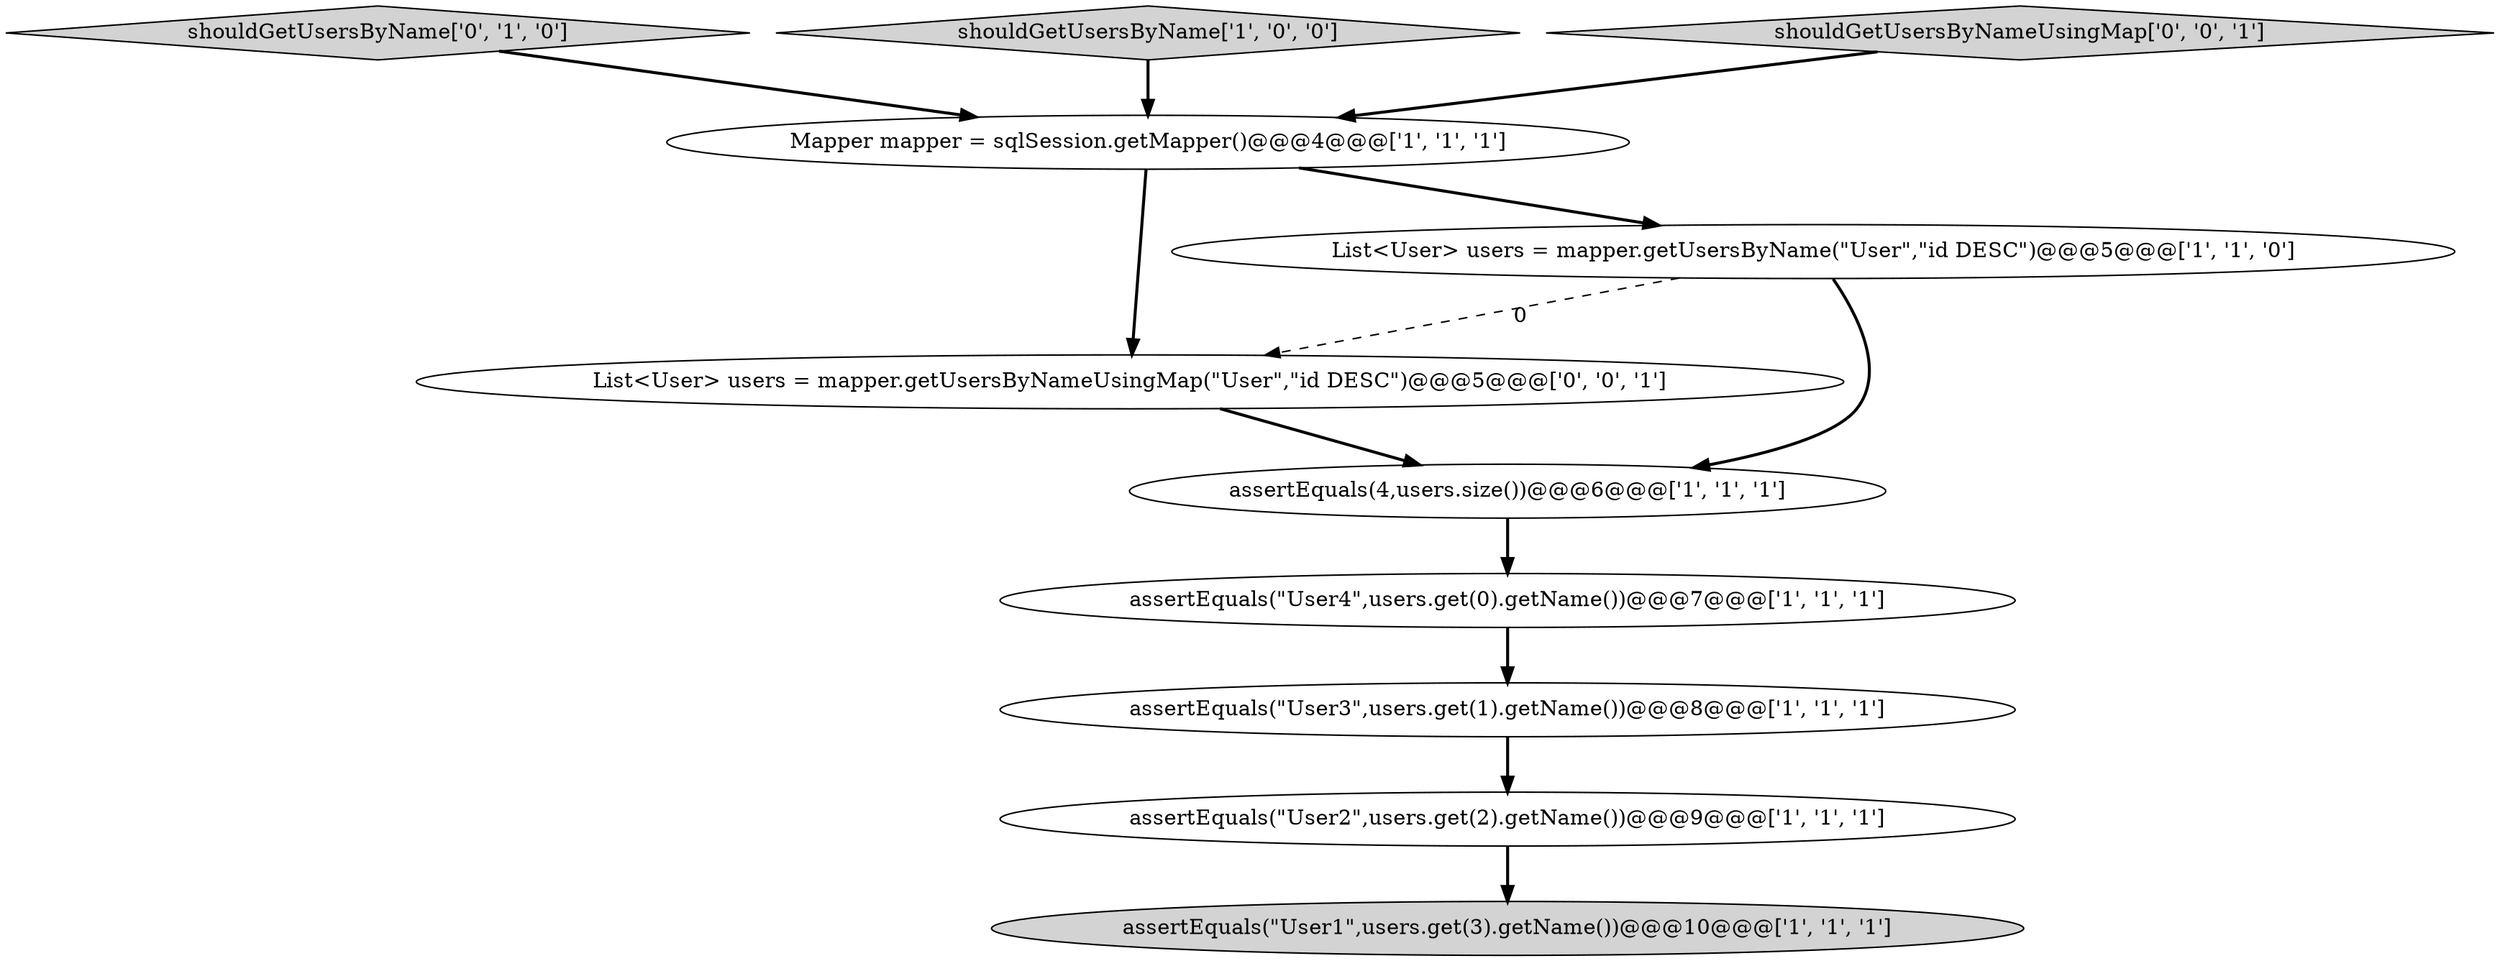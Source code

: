digraph {
2 [style = filled, label = "assertEquals(\"User1\",users.get(3).getName())@@@10@@@['1', '1', '1']", fillcolor = lightgray, shape = ellipse image = "AAA0AAABBB1BBB"];
10 [style = filled, label = "List<User> users = mapper.getUsersByNameUsingMap(\"User\",\"id DESC\")@@@5@@@['0', '0', '1']", fillcolor = white, shape = ellipse image = "AAA0AAABBB3BBB"];
5 [style = filled, label = "List<User> users = mapper.getUsersByName(\"User\",\"id DESC\")@@@5@@@['1', '1', '0']", fillcolor = white, shape = ellipse image = "AAA0AAABBB1BBB"];
0 [style = filled, label = "Mapper mapper = sqlSession.getMapper()@@@4@@@['1', '1', '1']", fillcolor = white, shape = ellipse image = "AAA0AAABBB1BBB"];
3 [style = filled, label = "assertEquals(\"User4\",users.get(0).getName())@@@7@@@['1', '1', '1']", fillcolor = white, shape = ellipse image = "AAA0AAABBB1BBB"];
6 [style = filled, label = "assertEquals(4,users.size())@@@6@@@['1', '1', '1']", fillcolor = white, shape = ellipse image = "AAA0AAABBB1BBB"];
8 [style = filled, label = "shouldGetUsersByName['0', '1', '0']", fillcolor = lightgray, shape = diamond image = "AAA0AAABBB2BBB"];
1 [style = filled, label = "assertEquals(\"User3\",users.get(1).getName())@@@8@@@['1', '1', '1']", fillcolor = white, shape = ellipse image = "AAA0AAABBB1BBB"];
4 [style = filled, label = "shouldGetUsersByName['1', '0', '0']", fillcolor = lightgray, shape = diamond image = "AAA0AAABBB1BBB"];
7 [style = filled, label = "assertEquals(\"User2\",users.get(2).getName())@@@9@@@['1', '1', '1']", fillcolor = white, shape = ellipse image = "AAA0AAABBB1BBB"];
9 [style = filled, label = "shouldGetUsersByNameUsingMap['0', '0', '1']", fillcolor = lightgray, shape = diamond image = "AAA0AAABBB3BBB"];
8->0 [style = bold, label=""];
6->3 [style = bold, label=""];
0->10 [style = bold, label=""];
5->6 [style = bold, label=""];
9->0 [style = bold, label=""];
3->1 [style = bold, label=""];
5->10 [style = dashed, label="0"];
1->7 [style = bold, label=""];
7->2 [style = bold, label=""];
10->6 [style = bold, label=""];
4->0 [style = bold, label=""];
0->5 [style = bold, label=""];
}
